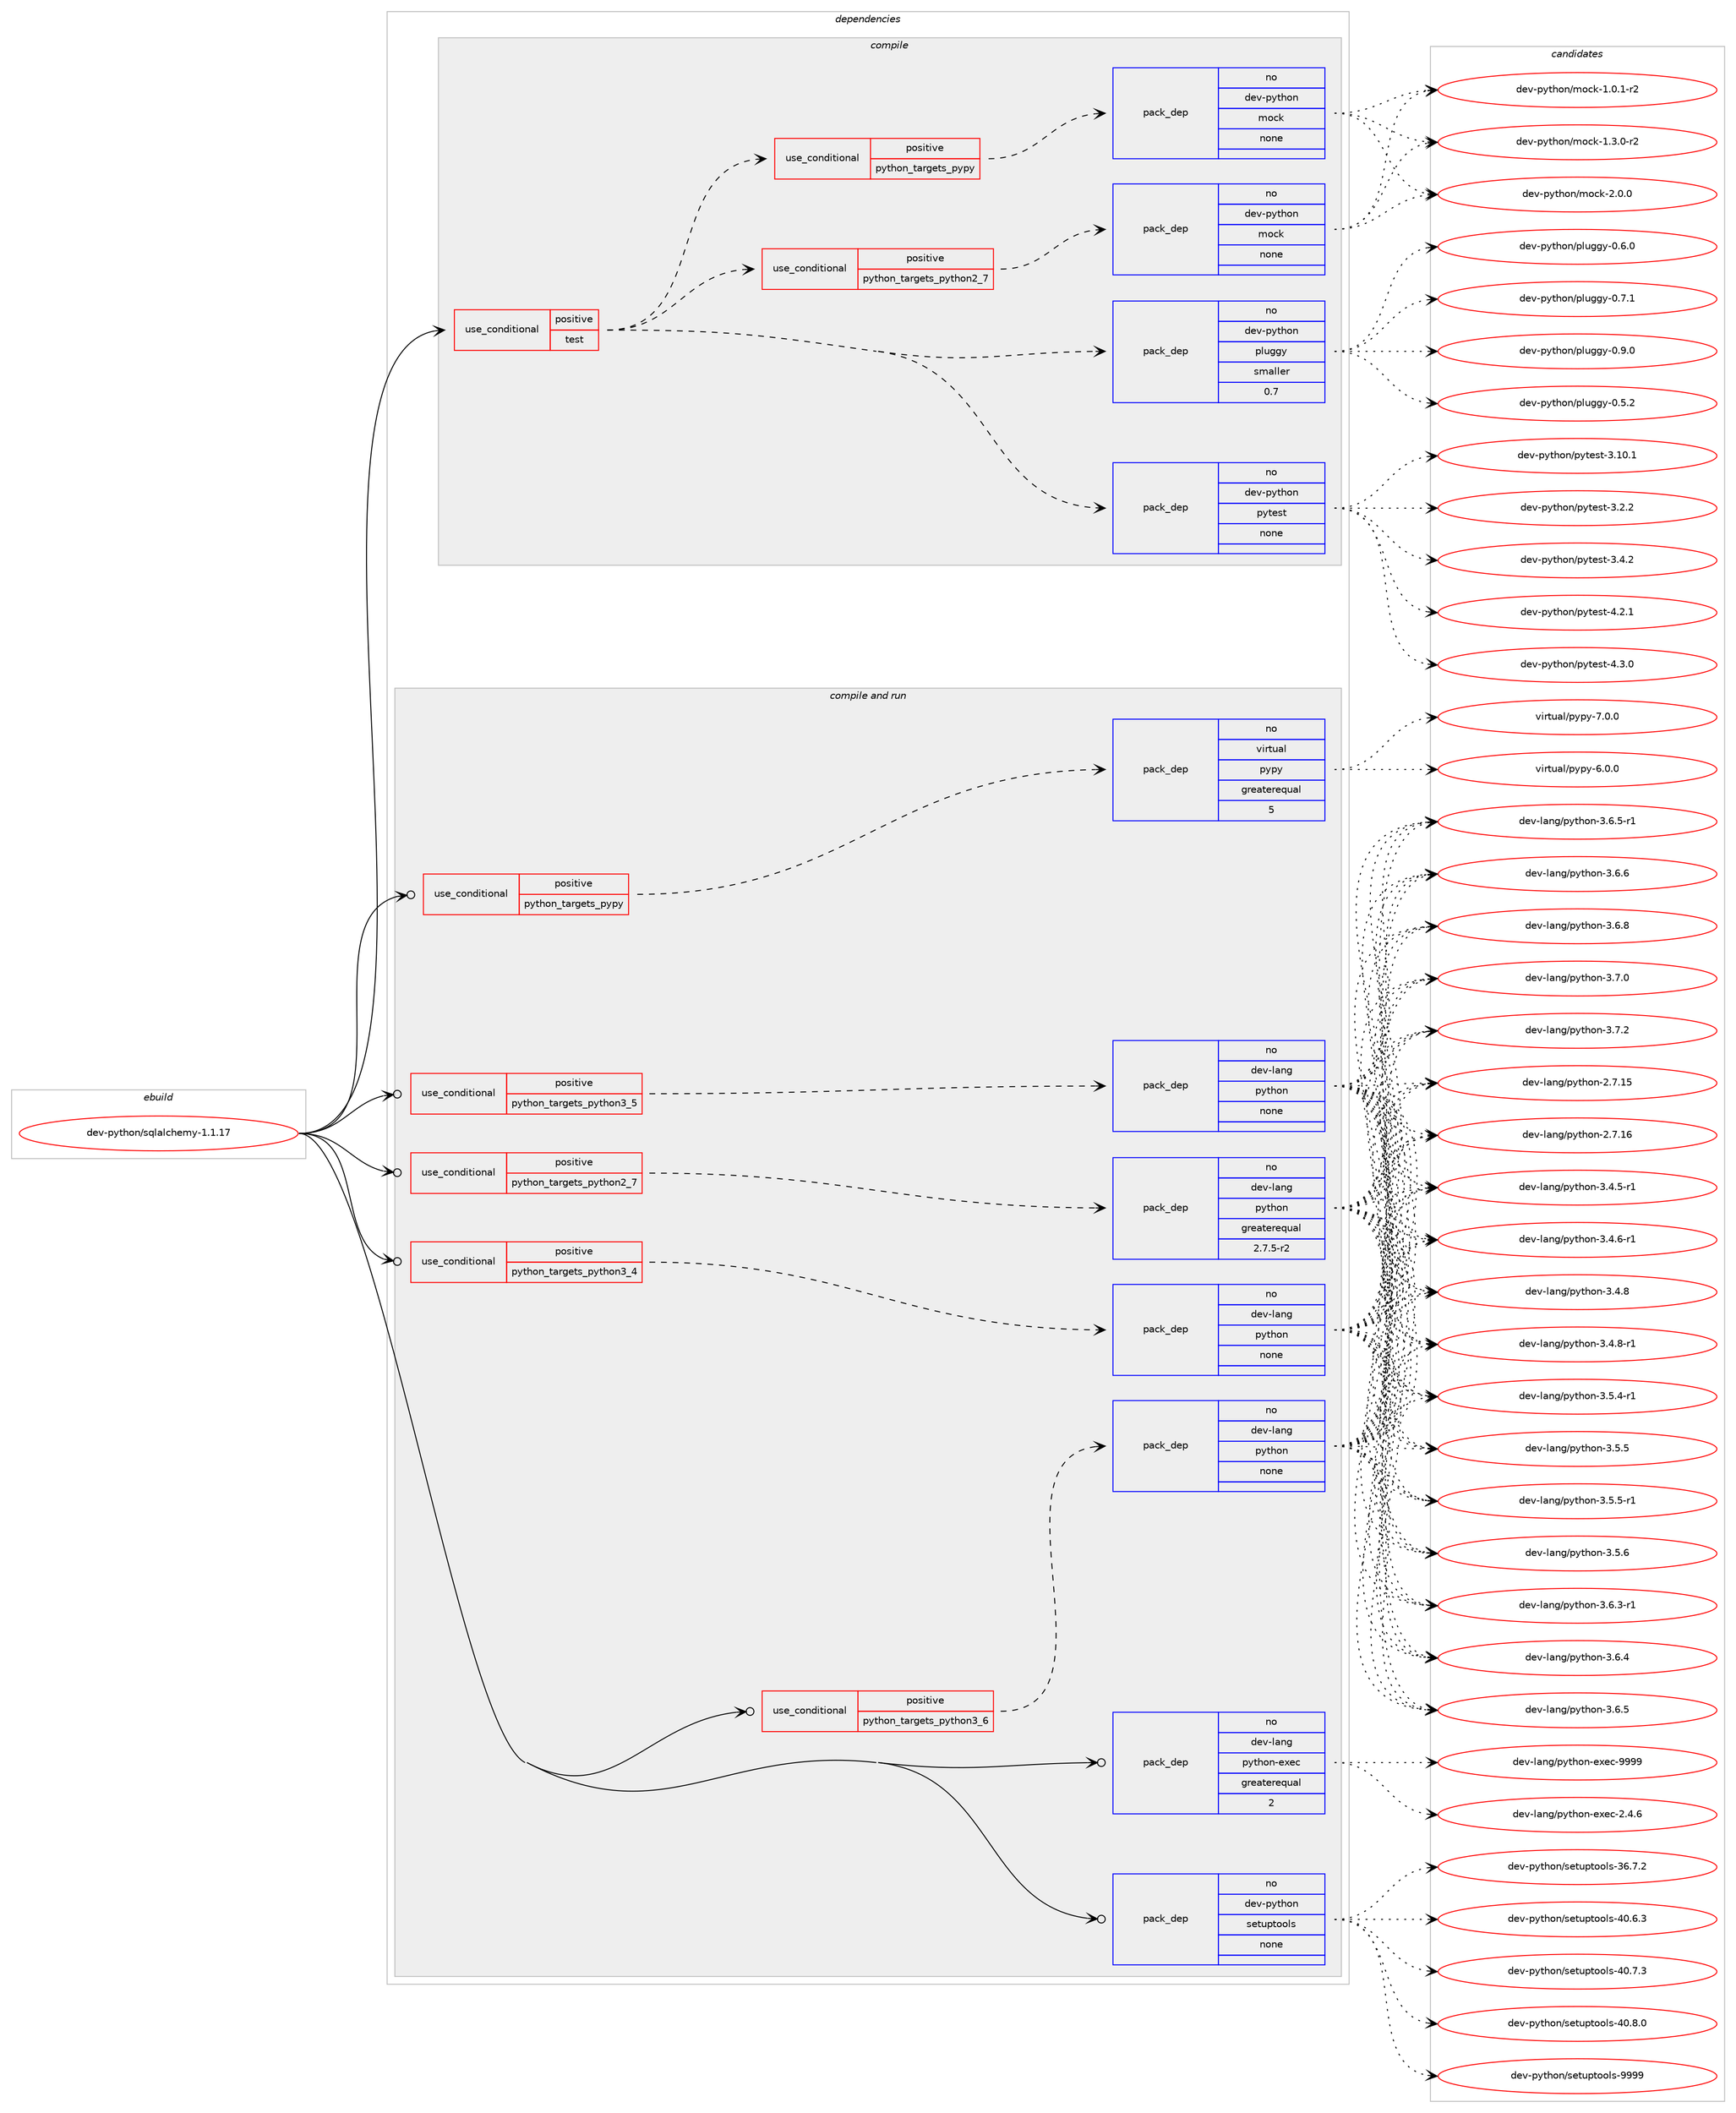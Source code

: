 digraph prolog {

# *************
# Graph options
# *************

newrank=true;
concentrate=true;
compound=true;
graph [rankdir=LR,fontname=Helvetica,fontsize=10,ranksep=1.5];#, ranksep=2.5, nodesep=0.2];
edge  [arrowhead=vee];
node  [fontname=Helvetica,fontsize=10];

# **********
# The ebuild
# **********

subgraph cluster_leftcol {
color=gray;
rank=same;
label=<<i>ebuild</i>>;
id [label="dev-python/sqlalchemy-1.1.17", color=red, width=4, href="../dev-python/sqlalchemy-1.1.17.svg"];
}

# ****************
# The dependencies
# ****************

subgraph cluster_midcol {
color=gray;
label=<<i>dependencies</i>>;
subgraph cluster_compile {
fillcolor="#eeeeee";
style=filled;
label=<<i>compile</i>>;
subgraph cond385119 {
dependency1442731 [label=<<TABLE BORDER="0" CELLBORDER="1" CELLSPACING="0" CELLPADDING="4"><TR><TD ROWSPAN="3" CELLPADDING="10">use_conditional</TD></TR><TR><TD>positive</TD></TR><TR><TD>test</TD></TR></TABLE>>, shape=none, color=red];
subgraph pack1034250 {
dependency1442732 [label=<<TABLE BORDER="0" CELLBORDER="1" CELLSPACING="0" CELLPADDING="4" WIDTH="220"><TR><TD ROWSPAN="6" CELLPADDING="30">pack_dep</TD></TR><TR><TD WIDTH="110">no</TD></TR><TR><TD>dev-python</TD></TR><TR><TD>pluggy</TD></TR><TR><TD>smaller</TD></TR><TR><TD>0.7</TD></TR></TABLE>>, shape=none, color=blue];
}
dependency1442731:e -> dependency1442732:w [weight=20,style="dashed",arrowhead="vee"];
subgraph pack1034251 {
dependency1442733 [label=<<TABLE BORDER="0" CELLBORDER="1" CELLSPACING="0" CELLPADDING="4" WIDTH="220"><TR><TD ROWSPAN="6" CELLPADDING="30">pack_dep</TD></TR><TR><TD WIDTH="110">no</TD></TR><TR><TD>dev-python</TD></TR><TR><TD>pytest</TD></TR><TR><TD>none</TD></TR><TR><TD></TD></TR></TABLE>>, shape=none, color=blue];
}
dependency1442731:e -> dependency1442733:w [weight=20,style="dashed",arrowhead="vee"];
subgraph cond385120 {
dependency1442734 [label=<<TABLE BORDER="0" CELLBORDER="1" CELLSPACING="0" CELLPADDING="4"><TR><TD ROWSPAN="3" CELLPADDING="10">use_conditional</TD></TR><TR><TD>positive</TD></TR><TR><TD>python_targets_pypy</TD></TR></TABLE>>, shape=none, color=red];
subgraph pack1034252 {
dependency1442735 [label=<<TABLE BORDER="0" CELLBORDER="1" CELLSPACING="0" CELLPADDING="4" WIDTH="220"><TR><TD ROWSPAN="6" CELLPADDING="30">pack_dep</TD></TR><TR><TD WIDTH="110">no</TD></TR><TR><TD>dev-python</TD></TR><TR><TD>mock</TD></TR><TR><TD>none</TD></TR><TR><TD></TD></TR></TABLE>>, shape=none, color=blue];
}
dependency1442734:e -> dependency1442735:w [weight=20,style="dashed",arrowhead="vee"];
}
dependency1442731:e -> dependency1442734:w [weight=20,style="dashed",arrowhead="vee"];
subgraph cond385121 {
dependency1442736 [label=<<TABLE BORDER="0" CELLBORDER="1" CELLSPACING="0" CELLPADDING="4"><TR><TD ROWSPAN="3" CELLPADDING="10">use_conditional</TD></TR><TR><TD>positive</TD></TR><TR><TD>python_targets_python2_7</TD></TR></TABLE>>, shape=none, color=red];
subgraph pack1034253 {
dependency1442737 [label=<<TABLE BORDER="0" CELLBORDER="1" CELLSPACING="0" CELLPADDING="4" WIDTH="220"><TR><TD ROWSPAN="6" CELLPADDING="30">pack_dep</TD></TR><TR><TD WIDTH="110">no</TD></TR><TR><TD>dev-python</TD></TR><TR><TD>mock</TD></TR><TR><TD>none</TD></TR><TR><TD></TD></TR></TABLE>>, shape=none, color=blue];
}
dependency1442736:e -> dependency1442737:w [weight=20,style="dashed",arrowhead="vee"];
}
dependency1442731:e -> dependency1442736:w [weight=20,style="dashed",arrowhead="vee"];
}
id:e -> dependency1442731:w [weight=20,style="solid",arrowhead="vee"];
}
subgraph cluster_compileandrun {
fillcolor="#eeeeee";
style=filled;
label=<<i>compile and run</i>>;
subgraph cond385122 {
dependency1442738 [label=<<TABLE BORDER="0" CELLBORDER="1" CELLSPACING="0" CELLPADDING="4"><TR><TD ROWSPAN="3" CELLPADDING="10">use_conditional</TD></TR><TR><TD>positive</TD></TR><TR><TD>python_targets_pypy</TD></TR></TABLE>>, shape=none, color=red];
subgraph pack1034254 {
dependency1442739 [label=<<TABLE BORDER="0" CELLBORDER="1" CELLSPACING="0" CELLPADDING="4" WIDTH="220"><TR><TD ROWSPAN="6" CELLPADDING="30">pack_dep</TD></TR><TR><TD WIDTH="110">no</TD></TR><TR><TD>virtual</TD></TR><TR><TD>pypy</TD></TR><TR><TD>greaterequal</TD></TR><TR><TD>5</TD></TR></TABLE>>, shape=none, color=blue];
}
dependency1442738:e -> dependency1442739:w [weight=20,style="dashed",arrowhead="vee"];
}
id:e -> dependency1442738:w [weight=20,style="solid",arrowhead="odotvee"];
subgraph cond385123 {
dependency1442740 [label=<<TABLE BORDER="0" CELLBORDER="1" CELLSPACING="0" CELLPADDING="4"><TR><TD ROWSPAN="3" CELLPADDING="10">use_conditional</TD></TR><TR><TD>positive</TD></TR><TR><TD>python_targets_python2_7</TD></TR></TABLE>>, shape=none, color=red];
subgraph pack1034255 {
dependency1442741 [label=<<TABLE BORDER="0" CELLBORDER="1" CELLSPACING="0" CELLPADDING="4" WIDTH="220"><TR><TD ROWSPAN="6" CELLPADDING="30">pack_dep</TD></TR><TR><TD WIDTH="110">no</TD></TR><TR><TD>dev-lang</TD></TR><TR><TD>python</TD></TR><TR><TD>greaterequal</TD></TR><TR><TD>2.7.5-r2</TD></TR></TABLE>>, shape=none, color=blue];
}
dependency1442740:e -> dependency1442741:w [weight=20,style="dashed",arrowhead="vee"];
}
id:e -> dependency1442740:w [weight=20,style="solid",arrowhead="odotvee"];
subgraph cond385124 {
dependency1442742 [label=<<TABLE BORDER="0" CELLBORDER="1" CELLSPACING="0" CELLPADDING="4"><TR><TD ROWSPAN="3" CELLPADDING="10">use_conditional</TD></TR><TR><TD>positive</TD></TR><TR><TD>python_targets_python3_4</TD></TR></TABLE>>, shape=none, color=red];
subgraph pack1034256 {
dependency1442743 [label=<<TABLE BORDER="0" CELLBORDER="1" CELLSPACING="0" CELLPADDING="4" WIDTH="220"><TR><TD ROWSPAN="6" CELLPADDING="30">pack_dep</TD></TR><TR><TD WIDTH="110">no</TD></TR><TR><TD>dev-lang</TD></TR><TR><TD>python</TD></TR><TR><TD>none</TD></TR><TR><TD></TD></TR></TABLE>>, shape=none, color=blue];
}
dependency1442742:e -> dependency1442743:w [weight=20,style="dashed",arrowhead="vee"];
}
id:e -> dependency1442742:w [weight=20,style="solid",arrowhead="odotvee"];
subgraph cond385125 {
dependency1442744 [label=<<TABLE BORDER="0" CELLBORDER="1" CELLSPACING="0" CELLPADDING="4"><TR><TD ROWSPAN="3" CELLPADDING="10">use_conditional</TD></TR><TR><TD>positive</TD></TR><TR><TD>python_targets_python3_5</TD></TR></TABLE>>, shape=none, color=red];
subgraph pack1034257 {
dependency1442745 [label=<<TABLE BORDER="0" CELLBORDER="1" CELLSPACING="0" CELLPADDING="4" WIDTH="220"><TR><TD ROWSPAN="6" CELLPADDING="30">pack_dep</TD></TR><TR><TD WIDTH="110">no</TD></TR><TR><TD>dev-lang</TD></TR><TR><TD>python</TD></TR><TR><TD>none</TD></TR><TR><TD></TD></TR></TABLE>>, shape=none, color=blue];
}
dependency1442744:e -> dependency1442745:w [weight=20,style="dashed",arrowhead="vee"];
}
id:e -> dependency1442744:w [weight=20,style="solid",arrowhead="odotvee"];
subgraph cond385126 {
dependency1442746 [label=<<TABLE BORDER="0" CELLBORDER="1" CELLSPACING="0" CELLPADDING="4"><TR><TD ROWSPAN="3" CELLPADDING="10">use_conditional</TD></TR><TR><TD>positive</TD></TR><TR><TD>python_targets_python3_6</TD></TR></TABLE>>, shape=none, color=red];
subgraph pack1034258 {
dependency1442747 [label=<<TABLE BORDER="0" CELLBORDER="1" CELLSPACING="0" CELLPADDING="4" WIDTH="220"><TR><TD ROWSPAN="6" CELLPADDING="30">pack_dep</TD></TR><TR><TD WIDTH="110">no</TD></TR><TR><TD>dev-lang</TD></TR><TR><TD>python</TD></TR><TR><TD>none</TD></TR><TR><TD></TD></TR></TABLE>>, shape=none, color=blue];
}
dependency1442746:e -> dependency1442747:w [weight=20,style="dashed",arrowhead="vee"];
}
id:e -> dependency1442746:w [weight=20,style="solid",arrowhead="odotvee"];
subgraph pack1034259 {
dependency1442748 [label=<<TABLE BORDER="0" CELLBORDER="1" CELLSPACING="0" CELLPADDING="4" WIDTH="220"><TR><TD ROWSPAN="6" CELLPADDING="30">pack_dep</TD></TR><TR><TD WIDTH="110">no</TD></TR><TR><TD>dev-lang</TD></TR><TR><TD>python-exec</TD></TR><TR><TD>greaterequal</TD></TR><TR><TD>2</TD></TR></TABLE>>, shape=none, color=blue];
}
id:e -> dependency1442748:w [weight=20,style="solid",arrowhead="odotvee"];
subgraph pack1034260 {
dependency1442749 [label=<<TABLE BORDER="0" CELLBORDER="1" CELLSPACING="0" CELLPADDING="4" WIDTH="220"><TR><TD ROWSPAN="6" CELLPADDING="30">pack_dep</TD></TR><TR><TD WIDTH="110">no</TD></TR><TR><TD>dev-python</TD></TR><TR><TD>setuptools</TD></TR><TR><TD>none</TD></TR><TR><TD></TD></TR></TABLE>>, shape=none, color=blue];
}
id:e -> dependency1442749:w [weight=20,style="solid",arrowhead="odotvee"];
}
subgraph cluster_run {
fillcolor="#eeeeee";
style=filled;
label=<<i>run</i>>;
}
}

# **************
# The candidates
# **************

subgraph cluster_choices {
rank=same;
color=gray;
label=<<i>candidates</i>>;

subgraph choice1034250 {
color=black;
nodesep=1;
choice1001011184511212111610411111047112108117103103121454846534650 [label="dev-python/pluggy-0.5.2", color=red, width=4,href="../dev-python/pluggy-0.5.2.svg"];
choice1001011184511212111610411111047112108117103103121454846544648 [label="dev-python/pluggy-0.6.0", color=red, width=4,href="../dev-python/pluggy-0.6.0.svg"];
choice1001011184511212111610411111047112108117103103121454846554649 [label="dev-python/pluggy-0.7.1", color=red, width=4,href="../dev-python/pluggy-0.7.1.svg"];
choice1001011184511212111610411111047112108117103103121454846574648 [label="dev-python/pluggy-0.9.0", color=red, width=4,href="../dev-python/pluggy-0.9.0.svg"];
dependency1442732:e -> choice1001011184511212111610411111047112108117103103121454846534650:w [style=dotted,weight="100"];
dependency1442732:e -> choice1001011184511212111610411111047112108117103103121454846544648:w [style=dotted,weight="100"];
dependency1442732:e -> choice1001011184511212111610411111047112108117103103121454846554649:w [style=dotted,weight="100"];
dependency1442732:e -> choice1001011184511212111610411111047112108117103103121454846574648:w [style=dotted,weight="100"];
}
subgraph choice1034251 {
color=black;
nodesep=1;
choice100101118451121211161041111104711212111610111511645514649484649 [label="dev-python/pytest-3.10.1", color=red, width=4,href="../dev-python/pytest-3.10.1.svg"];
choice1001011184511212111610411111047112121116101115116455146504650 [label="dev-python/pytest-3.2.2", color=red, width=4,href="../dev-python/pytest-3.2.2.svg"];
choice1001011184511212111610411111047112121116101115116455146524650 [label="dev-python/pytest-3.4.2", color=red, width=4,href="../dev-python/pytest-3.4.2.svg"];
choice1001011184511212111610411111047112121116101115116455246504649 [label="dev-python/pytest-4.2.1", color=red, width=4,href="../dev-python/pytest-4.2.1.svg"];
choice1001011184511212111610411111047112121116101115116455246514648 [label="dev-python/pytest-4.3.0", color=red, width=4,href="../dev-python/pytest-4.3.0.svg"];
dependency1442733:e -> choice100101118451121211161041111104711212111610111511645514649484649:w [style=dotted,weight="100"];
dependency1442733:e -> choice1001011184511212111610411111047112121116101115116455146504650:w [style=dotted,weight="100"];
dependency1442733:e -> choice1001011184511212111610411111047112121116101115116455146524650:w [style=dotted,weight="100"];
dependency1442733:e -> choice1001011184511212111610411111047112121116101115116455246504649:w [style=dotted,weight="100"];
dependency1442733:e -> choice1001011184511212111610411111047112121116101115116455246514648:w [style=dotted,weight="100"];
}
subgraph choice1034252 {
color=black;
nodesep=1;
choice1001011184511212111610411111047109111991074549464846494511450 [label="dev-python/mock-1.0.1-r2", color=red, width=4,href="../dev-python/mock-1.0.1-r2.svg"];
choice1001011184511212111610411111047109111991074549465146484511450 [label="dev-python/mock-1.3.0-r2", color=red, width=4,href="../dev-python/mock-1.3.0-r2.svg"];
choice100101118451121211161041111104710911199107455046484648 [label="dev-python/mock-2.0.0", color=red, width=4,href="../dev-python/mock-2.0.0.svg"];
dependency1442735:e -> choice1001011184511212111610411111047109111991074549464846494511450:w [style=dotted,weight="100"];
dependency1442735:e -> choice1001011184511212111610411111047109111991074549465146484511450:w [style=dotted,weight="100"];
dependency1442735:e -> choice100101118451121211161041111104710911199107455046484648:w [style=dotted,weight="100"];
}
subgraph choice1034253 {
color=black;
nodesep=1;
choice1001011184511212111610411111047109111991074549464846494511450 [label="dev-python/mock-1.0.1-r2", color=red, width=4,href="../dev-python/mock-1.0.1-r2.svg"];
choice1001011184511212111610411111047109111991074549465146484511450 [label="dev-python/mock-1.3.0-r2", color=red, width=4,href="../dev-python/mock-1.3.0-r2.svg"];
choice100101118451121211161041111104710911199107455046484648 [label="dev-python/mock-2.0.0", color=red, width=4,href="../dev-python/mock-2.0.0.svg"];
dependency1442737:e -> choice1001011184511212111610411111047109111991074549464846494511450:w [style=dotted,weight="100"];
dependency1442737:e -> choice1001011184511212111610411111047109111991074549465146484511450:w [style=dotted,weight="100"];
dependency1442737:e -> choice100101118451121211161041111104710911199107455046484648:w [style=dotted,weight="100"];
}
subgraph choice1034254 {
color=black;
nodesep=1;
choice1181051141161179710847112121112121455446484648 [label="virtual/pypy-6.0.0", color=red, width=4,href="../virtual/pypy-6.0.0.svg"];
choice1181051141161179710847112121112121455546484648 [label="virtual/pypy-7.0.0", color=red, width=4,href="../virtual/pypy-7.0.0.svg"];
dependency1442739:e -> choice1181051141161179710847112121112121455446484648:w [style=dotted,weight="100"];
dependency1442739:e -> choice1181051141161179710847112121112121455546484648:w [style=dotted,weight="100"];
}
subgraph choice1034255 {
color=black;
nodesep=1;
choice10010111845108971101034711212111610411111045504655464953 [label="dev-lang/python-2.7.15", color=red, width=4,href="../dev-lang/python-2.7.15.svg"];
choice10010111845108971101034711212111610411111045504655464954 [label="dev-lang/python-2.7.16", color=red, width=4,href="../dev-lang/python-2.7.16.svg"];
choice1001011184510897110103471121211161041111104551465246534511449 [label="dev-lang/python-3.4.5-r1", color=red, width=4,href="../dev-lang/python-3.4.5-r1.svg"];
choice1001011184510897110103471121211161041111104551465246544511449 [label="dev-lang/python-3.4.6-r1", color=red, width=4,href="../dev-lang/python-3.4.6-r1.svg"];
choice100101118451089711010347112121116104111110455146524656 [label="dev-lang/python-3.4.8", color=red, width=4,href="../dev-lang/python-3.4.8.svg"];
choice1001011184510897110103471121211161041111104551465246564511449 [label="dev-lang/python-3.4.8-r1", color=red, width=4,href="../dev-lang/python-3.4.8-r1.svg"];
choice1001011184510897110103471121211161041111104551465346524511449 [label="dev-lang/python-3.5.4-r1", color=red, width=4,href="../dev-lang/python-3.5.4-r1.svg"];
choice100101118451089711010347112121116104111110455146534653 [label="dev-lang/python-3.5.5", color=red, width=4,href="../dev-lang/python-3.5.5.svg"];
choice1001011184510897110103471121211161041111104551465346534511449 [label="dev-lang/python-3.5.5-r1", color=red, width=4,href="../dev-lang/python-3.5.5-r1.svg"];
choice100101118451089711010347112121116104111110455146534654 [label="dev-lang/python-3.5.6", color=red, width=4,href="../dev-lang/python-3.5.6.svg"];
choice1001011184510897110103471121211161041111104551465446514511449 [label="dev-lang/python-3.6.3-r1", color=red, width=4,href="../dev-lang/python-3.6.3-r1.svg"];
choice100101118451089711010347112121116104111110455146544652 [label="dev-lang/python-3.6.4", color=red, width=4,href="../dev-lang/python-3.6.4.svg"];
choice100101118451089711010347112121116104111110455146544653 [label="dev-lang/python-3.6.5", color=red, width=4,href="../dev-lang/python-3.6.5.svg"];
choice1001011184510897110103471121211161041111104551465446534511449 [label="dev-lang/python-3.6.5-r1", color=red, width=4,href="../dev-lang/python-3.6.5-r1.svg"];
choice100101118451089711010347112121116104111110455146544654 [label="dev-lang/python-3.6.6", color=red, width=4,href="../dev-lang/python-3.6.6.svg"];
choice100101118451089711010347112121116104111110455146544656 [label="dev-lang/python-3.6.8", color=red, width=4,href="../dev-lang/python-3.6.8.svg"];
choice100101118451089711010347112121116104111110455146554648 [label="dev-lang/python-3.7.0", color=red, width=4,href="../dev-lang/python-3.7.0.svg"];
choice100101118451089711010347112121116104111110455146554650 [label="dev-lang/python-3.7.2", color=red, width=4,href="../dev-lang/python-3.7.2.svg"];
dependency1442741:e -> choice10010111845108971101034711212111610411111045504655464953:w [style=dotted,weight="100"];
dependency1442741:e -> choice10010111845108971101034711212111610411111045504655464954:w [style=dotted,weight="100"];
dependency1442741:e -> choice1001011184510897110103471121211161041111104551465246534511449:w [style=dotted,weight="100"];
dependency1442741:e -> choice1001011184510897110103471121211161041111104551465246544511449:w [style=dotted,weight="100"];
dependency1442741:e -> choice100101118451089711010347112121116104111110455146524656:w [style=dotted,weight="100"];
dependency1442741:e -> choice1001011184510897110103471121211161041111104551465246564511449:w [style=dotted,weight="100"];
dependency1442741:e -> choice1001011184510897110103471121211161041111104551465346524511449:w [style=dotted,weight="100"];
dependency1442741:e -> choice100101118451089711010347112121116104111110455146534653:w [style=dotted,weight="100"];
dependency1442741:e -> choice1001011184510897110103471121211161041111104551465346534511449:w [style=dotted,weight="100"];
dependency1442741:e -> choice100101118451089711010347112121116104111110455146534654:w [style=dotted,weight="100"];
dependency1442741:e -> choice1001011184510897110103471121211161041111104551465446514511449:w [style=dotted,weight="100"];
dependency1442741:e -> choice100101118451089711010347112121116104111110455146544652:w [style=dotted,weight="100"];
dependency1442741:e -> choice100101118451089711010347112121116104111110455146544653:w [style=dotted,weight="100"];
dependency1442741:e -> choice1001011184510897110103471121211161041111104551465446534511449:w [style=dotted,weight="100"];
dependency1442741:e -> choice100101118451089711010347112121116104111110455146544654:w [style=dotted,weight="100"];
dependency1442741:e -> choice100101118451089711010347112121116104111110455146544656:w [style=dotted,weight="100"];
dependency1442741:e -> choice100101118451089711010347112121116104111110455146554648:w [style=dotted,weight="100"];
dependency1442741:e -> choice100101118451089711010347112121116104111110455146554650:w [style=dotted,weight="100"];
}
subgraph choice1034256 {
color=black;
nodesep=1;
choice10010111845108971101034711212111610411111045504655464953 [label="dev-lang/python-2.7.15", color=red, width=4,href="../dev-lang/python-2.7.15.svg"];
choice10010111845108971101034711212111610411111045504655464954 [label="dev-lang/python-2.7.16", color=red, width=4,href="../dev-lang/python-2.7.16.svg"];
choice1001011184510897110103471121211161041111104551465246534511449 [label="dev-lang/python-3.4.5-r1", color=red, width=4,href="../dev-lang/python-3.4.5-r1.svg"];
choice1001011184510897110103471121211161041111104551465246544511449 [label="dev-lang/python-3.4.6-r1", color=red, width=4,href="../dev-lang/python-3.4.6-r1.svg"];
choice100101118451089711010347112121116104111110455146524656 [label="dev-lang/python-3.4.8", color=red, width=4,href="../dev-lang/python-3.4.8.svg"];
choice1001011184510897110103471121211161041111104551465246564511449 [label="dev-lang/python-3.4.8-r1", color=red, width=4,href="../dev-lang/python-3.4.8-r1.svg"];
choice1001011184510897110103471121211161041111104551465346524511449 [label="dev-lang/python-3.5.4-r1", color=red, width=4,href="../dev-lang/python-3.5.4-r1.svg"];
choice100101118451089711010347112121116104111110455146534653 [label="dev-lang/python-3.5.5", color=red, width=4,href="../dev-lang/python-3.5.5.svg"];
choice1001011184510897110103471121211161041111104551465346534511449 [label="dev-lang/python-3.5.5-r1", color=red, width=4,href="../dev-lang/python-3.5.5-r1.svg"];
choice100101118451089711010347112121116104111110455146534654 [label="dev-lang/python-3.5.6", color=red, width=4,href="../dev-lang/python-3.5.6.svg"];
choice1001011184510897110103471121211161041111104551465446514511449 [label="dev-lang/python-3.6.3-r1", color=red, width=4,href="../dev-lang/python-3.6.3-r1.svg"];
choice100101118451089711010347112121116104111110455146544652 [label="dev-lang/python-3.6.4", color=red, width=4,href="../dev-lang/python-3.6.4.svg"];
choice100101118451089711010347112121116104111110455146544653 [label="dev-lang/python-3.6.5", color=red, width=4,href="../dev-lang/python-3.6.5.svg"];
choice1001011184510897110103471121211161041111104551465446534511449 [label="dev-lang/python-3.6.5-r1", color=red, width=4,href="../dev-lang/python-3.6.5-r1.svg"];
choice100101118451089711010347112121116104111110455146544654 [label="dev-lang/python-3.6.6", color=red, width=4,href="../dev-lang/python-3.6.6.svg"];
choice100101118451089711010347112121116104111110455146544656 [label="dev-lang/python-3.6.8", color=red, width=4,href="../dev-lang/python-3.6.8.svg"];
choice100101118451089711010347112121116104111110455146554648 [label="dev-lang/python-3.7.0", color=red, width=4,href="../dev-lang/python-3.7.0.svg"];
choice100101118451089711010347112121116104111110455146554650 [label="dev-lang/python-3.7.2", color=red, width=4,href="../dev-lang/python-3.7.2.svg"];
dependency1442743:e -> choice10010111845108971101034711212111610411111045504655464953:w [style=dotted,weight="100"];
dependency1442743:e -> choice10010111845108971101034711212111610411111045504655464954:w [style=dotted,weight="100"];
dependency1442743:e -> choice1001011184510897110103471121211161041111104551465246534511449:w [style=dotted,weight="100"];
dependency1442743:e -> choice1001011184510897110103471121211161041111104551465246544511449:w [style=dotted,weight="100"];
dependency1442743:e -> choice100101118451089711010347112121116104111110455146524656:w [style=dotted,weight="100"];
dependency1442743:e -> choice1001011184510897110103471121211161041111104551465246564511449:w [style=dotted,weight="100"];
dependency1442743:e -> choice1001011184510897110103471121211161041111104551465346524511449:w [style=dotted,weight="100"];
dependency1442743:e -> choice100101118451089711010347112121116104111110455146534653:w [style=dotted,weight="100"];
dependency1442743:e -> choice1001011184510897110103471121211161041111104551465346534511449:w [style=dotted,weight="100"];
dependency1442743:e -> choice100101118451089711010347112121116104111110455146534654:w [style=dotted,weight="100"];
dependency1442743:e -> choice1001011184510897110103471121211161041111104551465446514511449:w [style=dotted,weight="100"];
dependency1442743:e -> choice100101118451089711010347112121116104111110455146544652:w [style=dotted,weight="100"];
dependency1442743:e -> choice100101118451089711010347112121116104111110455146544653:w [style=dotted,weight="100"];
dependency1442743:e -> choice1001011184510897110103471121211161041111104551465446534511449:w [style=dotted,weight="100"];
dependency1442743:e -> choice100101118451089711010347112121116104111110455146544654:w [style=dotted,weight="100"];
dependency1442743:e -> choice100101118451089711010347112121116104111110455146544656:w [style=dotted,weight="100"];
dependency1442743:e -> choice100101118451089711010347112121116104111110455146554648:w [style=dotted,weight="100"];
dependency1442743:e -> choice100101118451089711010347112121116104111110455146554650:w [style=dotted,weight="100"];
}
subgraph choice1034257 {
color=black;
nodesep=1;
choice10010111845108971101034711212111610411111045504655464953 [label="dev-lang/python-2.7.15", color=red, width=4,href="../dev-lang/python-2.7.15.svg"];
choice10010111845108971101034711212111610411111045504655464954 [label="dev-lang/python-2.7.16", color=red, width=4,href="../dev-lang/python-2.7.16.svg"];
choice1001011184510897110103471121211161041111104551465246534511449 [label="dev-lang/python-3.4.5-r1", color=red, width=4,href="../dev-lang/python-3.4.5-r1.svg"];
choice1001011184510897110103471121211161041111104551465246544511449 [label="dev-lang/python-3.4.6-r1", color=red, width=4,href="../dev-lang/python-3.4.6-r1.svg"];
choice100101118451089711010347112121116104111110455146524656 [label="dev-lang/python-3.4.8", color=red, width=4,href="../dev-lang/python-3.4.8.svg"];
choice1001011184510897110103471121211161041111104551465246564511449 [label="dev-lang/python-3.4.8-r1", color=red, width=4,href="../dev-lang/python-3.4.8-r1.svg"];
choice1001011184510897110103471121211161041111104551465346524511449 [label="dev-lang/python-3.5.4-r1", color=red, width=4,href="../dev-lang/python-3.5.4-r1.svg"];
choice100101118451089711010347112121116104111110455146534653 [label="dev-lang/python-3.5.5", color=red, width=4,href="../dev-lang/python-3.5.5.svg"];
choice1001011184510897110103471121211161041111104551465346534511449 [label="dev-lang/python-3.5.5-r1", color=red, width=4,href="../dev-lang/python-3.5.5-r1.svg"];
choice100101118451089711010347112121116104111110455146534654 [label="dev-lang/python-3.5.6", color=red, width=4,href="../dev-lang/python-3.5.6.svg"];
choice1001011184510897110103471121211161041111104551465446514511449 [label="dev-lang/python-3.6.3-r1", color=red, width=4,href="../dev-lang/python-3.6.3-r1.svg"];
choice100101118451089711010347112121116104111110455146544652 [label="dev-lang/python-3.6.4", color=red, width=4,href="../dev-lang/python-3.6.4.svg"];
choice100101118451089711010347112121116104111110455146544653 [label="dev-lang/python-3.6.5", color=red, width=4,href="../dev-lang/python-3.6.5.svg"];
choice1001011184510897110103471121211161041111104551465446534511449 [label="dev-lang/python-3.6.5-r1", color=red, width=4,href="../dev-lang/python-3.6.5-r1.svg"];
choice100101118451089711010347112121116104111110455146544654 [label="dev-lang/python-3.6.6", color=red, width=4,href="../dev-lang/python-3.6.6.svg"];
choice100101118451089711010347112121116104111110455146544656 [label="dev-lang/python-3.6.8", color=red, width=4,href="../dev-lang/python-3.6.8.svg"];
choice100101118451089711010347112121116104111110455146554648 [label="dev-lang/python-3.7.0", color=red, width=4,href="../dev-lang/python-3.7.0.svg"];
choice100101118451089711010347112121116104111110455146554650 [label="dev-lang/python-3.7.2", color=red, width=4,href="../dev-lang/python-3.7.2.svg"];
dependency1442745:e -> choice10010111845108971101034711212111610411111045504655464953:w [style=dotted,weight="100"];
dependency1442745:e -> choice10010111845108971101034711212111610411111045504655464954:w [style=dotted,weight="100"];
dependency1442745:e -> choice1001011184510897110103471121211161041111104551465246534511449:w [style=dotted,weight="100"];
dependency1442745:e -> choice1001011184510897110103471121211161041111104551465246544511449:w [style=dotted,weight="100"];
dependency1442745:e -> choice100101118451089711010347112121116104111110455146524656:w [style=dotted,weight="100"];
dependency1442745:e -> choice1001011184510897110103471121211161041111104551465246564511449:w [style=dotted,weight="100"];
dependency1442745:e -> choice1001011184510897110103471121211161041111104551465346524511449:w [style=dotted,weight="100"];
dependency1442745:e -> choice100101118451089711010347112121116104111110455146534653:w [style=dotted,weight="100"];
dependency1442745:e -> choice1001011184510897110103471121211161041111104551465346534511449:w [style=dotted,weight="100"];
dependency1442745:e -> choice100101118451089711010347112121116104111110455146534654:w [style=dotted,weight="100"];
dependency1442745:e -> choice1001011184510897110103471121211161041111104551465446514511449:w [style=dotted,weight="100"];
dependency1442745:e -> choice100101118451089711010347112121116104111110455146544652:w [style=dotted,weight="100"];
dependency1442745:e -> choice100101118451089711010347112121116104111110455146544653:w [style=dotted,weight="100"];
dependency1442745:e -> choice1001011184510897110103471121211161041111104551465446534511449:w [style=dotted,weight="100"];
dependency1442745:e -> choice100101118451089711010347112121116104111110455146544654:w [style=dotted,weight="100"];
dependency1442745:e -> choice100101118451089711010347112121116104111110455146544656:w [style=dotted,weight="100"];
dependency1442745:e -> choice100101118451089711010347112121116104111110455146554648:w [style=dotted,weight="100"];
dependency1442745:e -> choice100101118451089711010347112121116104111110455146554650:w [style=dotted,weight="100"];
}
subgraph choice1034258 {
color=black;
nodesep=1;
choice10010111845108971101034711212111610411111045504655464953 [label="dev-lang/python-2.7.15", color=red, width=4,href="../dev-lang/python-2.7.15.svg"];
choice10010111845108971101034711212111610411111045504655464954 [label="dev-lang/python-2.7.16", color=red, width=4,href="../dev-lang/python-2.7.16.svg"];
choice1001011184510897110103471121211161041111104551465246534511449 [label="dev-lang/python-3.4.5-r1", color=red, width=4,href="../dev-lang/python-3.4.5-r1.svg"];
choice1001011184510897110103471121211161041111104551465246544511449 [label="dev-lang/python-3.4.6-r1", color=red, width=4,href="../dev-lang/python-3.4.6-r1.svg"];
choice100101118451089711010347112121116104111110455146524656 [label="dev-lang/python-3.4.8", color=red, width=4,href="../dev-lang/python-3.4.8.svg"];
choice1001011184510897110103471121211161041111104551465246564511449 [label="dev-lang/python-3.4.8-r1", color=red, width=4,href="../dev-lang/python-3.4.8-r1.svg"];
choice1001011184510897110103471121211161041111104551465346524511449 [label="dev-lang/python-3.5.4-r1", color=red, width=4,href="../dev-lang/python-3.5.4-r1.svg"];
choice100101118451089711010347112121116104111110455146534653 [label="dev-lang/python-3.5.5", color=red, width=4,href="../dev-lang/python-3.5.5.svg"];
choice1001011184510897110103471121211161041111104551465346534511449 [label="dev-lang/python-3.5.5-r1", color=red, width=4,href="../dev-lang/python-3.5.5-r1.svg"];
choice100101118451089711010347112121116104111110455146534654 [label="dev-lang/python-3.5.6", color=red, width=4,href="../dev-lang/python-3.5.6.svg"];
choice1001011184510897110103471121211161041111104551465446514511449 [label="dev-lang/python-3.6.3-r1", color=red, width=4,href="../dev-lang/python-3.6.3-r1.svg"];
choice100101118451089711010347112121116104111110455146544652 [label="dev-lang/python-3.6.4", color=red, width=4,href="../dev-lang/python-3.6.4.svg"];
choice100101118451089711010347112121116104111110455146544653 [label="dev-lang/python-3.6.5", color=red, width=4,href="../dev-lang/python-3.6.5.svg"];
choice1001011184510897110103471121211161041111104551465446534511449 [label="dev-lang/python-3.6.5-r1", color=red, width=4,href="../dev-lang/python-3.6.5-r1.svg"];
choice100101118451089711010347112121116104111110455146544654 [label="dev-lang/python-3.6.6", color=red, width=4,href="../dev-lang/python-3.6.6.svg"];
choice100101118451089711010347112121116104111110455146544656 [label="dev-lang/python-3.6.8", color=red, width=4,href="../dev-lang/python-3.6.8.svg"];
choice100101118451089711010347112121116104111110455146554648 [label="dev-lang/python-3.7.0", color=red, width=4,href="../dev-lang/python-3.7.0.svg"];
choice100101118451089711010347112121116104111110455146554650 [label="dev-lang/python-3.7.2", color=red, width=4,href="../dev-lang/python-3.7.2.svg"];
dependency1442747:e -> choice10010111845108971101034711212111610411111045504655464953:w [style=dotted,weight="100"];
dependency1442747:e -> choice10010111845108971101034711212111610411111045504655464954:w [style=dotted,weight="100"];
dependency1442747:e -> choice1001011184510897110103471121211161041111104551465246534511449:w [style=dotted,weight="100"];
dependency1442747:e -> choice1001011184510897110103471121211161041111104551465246544511449:w [style=dotted,weight="100"];
dependency1442747:e -> choice100101118451089711010347112121116104111110455146524656:w [style=dotted,weight="100"];
dependency1442747:e -> choice1001011184510897110103471121211161041111104551465246564511449:w [style=dotted,weight="100"];
dependency1442747:e -> choice1001011184510897110103471121211161041111104551465346524511449:w [style=dotted,weight="100"];
dependency1442747:e -> choice100101118451089711010347112121116104111110455146534653:w [style=dotted,weight="100"];
dependency1442747:e -> choice1001011184510897110103471121211161041111104551465346534511449:w [style=dotted,weight="100"];
dependency1442747:e -> choice100101118451089711010347112121116104111110455146534654:w [style=dotted,weight="100"];
dependency1442747:e -> choice1001011184510897110103471121211161041111104551465446514511449:w [style=dotted,weight="100"];
dependency1442747:e -> choice100101118451089711010347112121116104111110455146544652:w [style=dotted,weight="100"];
dependency1442747:e -> choice100101118451089711010347112121116104111110455146544653:w [style=dotted,weight="100"];
dependency1442747:e -> choice1001011184510897110103471121211161041111104551465446534511449:w [style=dotted,weight="100"];
dependency1442747:e -> choice100101118451089711010347112121116104111110455146544654:w [style=dotted,weight="100"];
dependency1442747:e -> choice100101118451089711010347112121116104111110455146544656:w [style=dotted,weight="100"];
dependency1442747:e -> choice100101118451089711010347112121116104111110455146554648:w [style=dotted,weight="100"];
dependency1442747:e -> choice100101118451089711010347112121116104111110455146554650:w [style=dotted,weight="100"];
}
subgraph choice1034259 {
color=black;
nodesep=1;
choice1001011184510897110103471121211161041111104510112010199455046524654 [label="dev-lang/python-exec-2.4.6", color=red, width=4,href="../dev-lang/python-exec-2.4.6.svg"];
choice10010111845108971101034711212111610411111045101120101994557575757 [label="dev-lang/python-exec-9999", color=red, width=4,href="../dev-lang/python-exec-9999.svg"];
dependency1442748:e -> choice1001011184510897110103471121211161041111104510112010199455046524654:w [style=dotted,weight="100"];
dependency1442748:e -> choice10010111845108971101034711212111610411111045101120101994557575757:w [style=dotted,weight="100"];
}
subgraph choice1034260 {
color=black;
nodesep=1;
choice100101118451121211161041111104711510111611711211611111110811545515446554650 [label="dev-python/setuptools-36.7.2", color=red, width=4,href="../dev-python/setuptools-36.7.2.svg"];
choice100101118451121211161041111104711510111611711211611111110811545524846544651 [label="dev-python/setuptools-40.6.3", color=red, width=4,href="../dev-python/setuptools-40.6.3.svg"];
choice100101118451121211161041111104711510111611711211611111110811545524846554651 [label="dev-python/setuptools-40.7.3", color=red, width=4,href="../dev-python/setuptools-40.7.3.svg"];
choice100101118451121211161041111104711510111611711211611111110811545524846564648 [label="dev-python/setuptools-40.8.0", color=red, width=4,href="../dev-python/setuptools-40.8.0.svg"];
choice10010111845112121116104111110471151011161171121161111111081154557575757 [label="dev-python/setuptools-9999", color=red, width=4,href="../dev-python/setuptools-9999.svg"];
dependency1442749:e -> choice100101118451121211161041111104711510111611711211611111110811545515446554650:w [style=dotted,weight="100"];
dependency1442749:e -> choice100101118451121211161041111104711510111611711211611111110811545524846544651:w [style=dotted,weight="100"];
dependency1442749:e -> choice100101118451121211161041111104711510111611711211611111110811545524846554651:w [style=dotted,weight="100"];
dependency1442749:e -> choice100101118451121211161041111104711510111611711211611111110811545524846564648:w [style=dotted,weight="100"];
dependency1442749:e -> choice10010111845112121116104111110471151011161171121161111111081154557575757:w [style=dotted,weight="100"];
}
}

}
